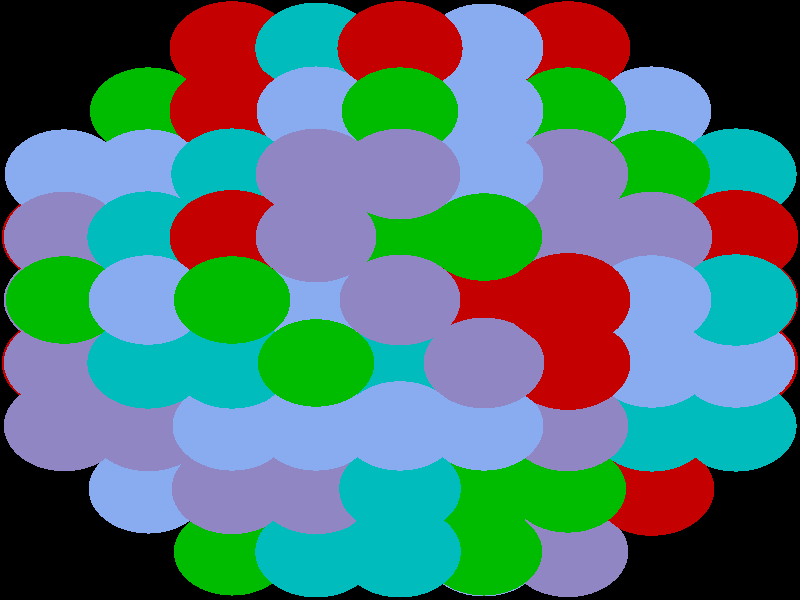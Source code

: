 #include "colors.inc"
#include "finish.inc"

global_settings {assumed_gamma 1 max_trace_level 6}
background {color Grey transmit 1.0}
camera {orthographic
  right -18.68*x up 18.68*y
  direction 1.00*z
  location <0,0,50.00> look_at <0,0,0>}


light_source {<  2.00,   3.00,  40.00> color White
  area_light <0.70, 0, 0>, <0, 0.70, 0>, 3, 3
  adaptive 1 jitter}
// no fog
#declare simple = finish {phong 0.7}
#declare pale = finish {ambient 0.5 diffuse 0.85 roughness 0.001 specular 0.200 }
#declare intermediate = finish {ambient 0.3 diffuse 0.6 specular 0.1 roughness 0.04}
#declare vmd = finish {ambient 0.0 diffuse 0.65 phong 0.1 phong_size 40.0 specular 0.5 }
#declare jmol = finish {ambient 0.2 diffuse 0.6 specular 1 roughness 0.001 metallic}
#declare ase2 = finish {ambient 0.05 brilliance 3 diffuse 0.6 metallic specular 0.7 roughness 0.04 reflection 0.15}
#declare ase3 = finish {ambient 0.15 brilliance 2 diffuse 0.6 metallic specular 1.0 roughness 0.001 reflection 0.0}
#declare glass = finish {ambient 0.05 diffuse 0.3 specular 1.0 roughness 0.001}
#declare glass2 = finish {ambient 0.01 diffuse 0.3 specular 1.0 reflection 0.25 roughness 0.001}
#declare Rcell = 0.100;
#declare Rbond = 0.100;

#macro atom(LOC, R, COL, TRANS, FIN)
  sphere{LOC, R texture{pigment{color COL transmit TRANS} finish{FIN}}}
#end
#macro constrain(LOC, R, COL, TRANS FIN)
union{torus{R, Rcell rotate 45*z texture{pigment{color COL transmit TRANS} finish{FIN}}}
     torus{R, Rcell rotate -45*z texture{pigment{color COL transmit TRANS} finish{FIN}}}
     translate LOC}
#end

// no cell vertices
atom(< -5.88,  -5.88,  -7.84>, 1.39, rgbt <0.25, 0.41, 0.88, 0.00>, 0.0, ase3) // #0
atom(< -7.84,  -1.96,  -9.80>, 1.46, rgbt <0.55, 0.00, 0.00, 0.00>, 0.0, ase3) // #1
atom(< -5.88,  -3.92,  -9.80>, 1.42, rgbt <0.00, 0.50, 0.50, 0.00>, 0.0, ase3) // #2
atom(< -5.88,  -1.96, -11.76>, 1.36, rgbt <0.00, 0.50, 0.00, 0.00>, 0.0, ase3) // #3
atom(< -7.84,  -3.92,  -7.84>, 1.41, rgbt <0.28, 0.24, 0.55, 0.00>, 0.0, ase3) // #4
atom(< -7.84,  -1.96,  -5.88>, 1.41, rgbt <0.28, 0.24, 0.55, 0.00>, 0.0, ase3) // #5
atom(< -5.88,  -3.92,  -5.88>, 1.41, rgbt <0.28, 0.24, 0.55, 0.00>, 0.0, ase3) // #6
atom(< -5.88,  -1.96,  -7.84>, 1.46, rgbt <0.55, 0.00, 0.00, 0.00>, 0.0, ase3) // #7
atom(< -5.88,  -1.96,  -3.92>, 1.42, rgbt <0.00, 0.50, 0.50, 0.00>, 0.0, ase3) // #8
atom(< -5.88,   0.00, -13.72>, 1.42, rgbt <0.00, 0.50, 0.50, 0.00>, 0.0, ase3) // #9
atom(< -7.84,   0.00, -11.76>, 1.41, rgbt <0.28, 0.24, 0.55, 0.00>, 0.0, ase3) // #10
atom(< -7.84,   1.96,  -9.80>, 1.46, rgbt <0.55, 0.00, 0.00, 0.00>, 0.0, ase3) // #11
atom(< -5.88,   0.00,  -9.80>, 1.46, rgbt <0.55, 0.00, 0.00, 0.00>, 0.0, ase3) // #12
atom(< -5.88,   1.96, -11.76>, 1.39, rgbt <0.25, 0.41, 0.88, 0.00>, 0.0, ase3) // #13
atom(< -7.84,   0.00,  -7.84>, 1.41, rgbt <0.28, 0.24, 0.55, 0.00>, 0.0, ase3) // #14
atom(< -7.84,   1.96,  -5.88>, 1.41, rgbt <0.28, 0.24, 0.55, 0.00>, 0.0, ase3) // #15
atom(< -5.88,   0.00,  -5.88>, 1.39, rgbt <0.25, 0.41, 0.88, 0.00>, 0.0, ase3) // #16
atom(< -5.88,   1.96,  -7.84>, 1.36, rgbt <0.00, 0.50, 0.00, 0.00>, 0.0, ase3) // #17
atom(< -7.84,   0.00,  -3.92>, 1.36, rgbt <0.00, 0.50, 0.00, 0.00>, 0.0, ase3) // #18
atom(< -5.88,   0.00,  -1.96>, 1.39, rgbt <0.25, 0.41, 0.88, 0.00>, 0.0, ase3) // #19
atom(< -5.88,   1.96,  -3.92>, 1.42, rgbt <0.00, 0.50, 0.50, 0.00>, 0.0, ase3) // #20
atom(< -5.88,   3.92,  -9.80>, 1.41, rgbt <0.28, 0.24, 0.55, 0.00>, 0.0, ase3) // #21
atom(< -7.84,   3.92,  -7.84>, 1.39, rgbt <0.25, 0.41, 0.88, 0.00>, 0.0, ase3) // #22
atom(< -5.88,   3.92,  -5.88>, 1.39, rgbt <0.25, 0.41, 0.88, 0.00>, 0.0, ase3) // #23
atom(< -5.88,   5.88,  -7.84>, 1.36, rgbt <0.00, 0.50, 0.00, 0.00>, 0.0, ase3) // #24
atom(< -3.92,  -5.88,  -9.80>, 1.42, rgbt <0.00, 0.50, 0.50, 0.00>, 0.0, ase3) // #25
atom(< -1.96,  -7.84,  -9.80>, 1.41, rgbt <0.28, 0.24, 0.55, 0.00>, 0.0, ase3) // #26
atom(< -1.96,  -5.88, -11.76>, 1.36, rgbt <0.00, 0.50, 0.00, 0.00>, 0.0, ase3) // #27
atom(< -3.92,  -7.84,  -7.84>, 1.36, rgbt <0.00, 0.50, 0.00, 0.00>, 0.0, ase3) // #28
atom(< -3.92,  -5.88,  -5.88>, 1.41, rgbt <0.28, 0.24, 0.55, 0.00>, 0.0, ase3) // #29
atom(< -1.96,  -7.84,  -5.88>, 1.42, rgbt <0.00, 0.50, 0.50, 0.00>, 0.0, ase3) // #30
atom(< -1.96,  -5.88,  -7.84>, 1.41, rgbt <0.28, 0.24, 0.55, 0.00>, 0.0, ase3) // #31
atom(< -1.96,  -5.88,  -3.92>, 1.41, rgbt <0.28, 0.24, 0.55, 0.00>, 0.0, ase3) // #32
atom(< -3.92,  -1.96, -13.72>, 1.46, rgbt <0.55, 0.00, 0.00, 0.00>, 0.0, ase3) // #33
atom(< -1.96,  -3.92, -13.72>, 1.46, rgbt <0.55, 0.00, 0.00, 0.00>, 0.0, ase3) // #34
atom(< -1.96,  -1.96, -15.68>, 1.46, rgbt <0.55, 0.00, 0.00, 0.00>, 0.0, ase3) // #35
atom(< -3.92,  -3.92, -11.76>, 1.39, rgbt <0.25, 0.41, 0.88, 0.00>, 0.0, ase3) // #36
atom(< -3.92,  -1.96,  -9.80>, 1.41, rgbt <0.28, 0.24, 0.55, 0.00>, 0.0, ase3) // #37
atom(< -1.96,  -3.92,  -9.80>, 1.42, rgbt <0.00, 0.50, 0.50, 0.00>, 0.0, ase3) // #38
atom(< -1.96,  -1.96, -11.76>, 1.36, rgbt <0.00, 0.50, 0.00, 0.00>, 0.0, ase3) // #39
atom(< -3.92,  -3.92,  -7.84>, 1.41, rgbt <0.28, 0.24, 0.55, 0.00>, 0.0, ase3) // #40
atom(< -3.92,  -1.96,  -5.88>, 1.36, rgbt <0.00, 0.50, 0.00, 0.00>, 0.0, ase3) // #41
atom(< -1.96,  -3.92,  -5.88>, 1.41, rgbt <0.28, 0.24, 0.55, 0.00>, 0.0, ase3) // #42
atom(< -1.96,  -1.96,  -7.84>, 1.46, rgbt <0.55, 0.00, 0.00, 0.00>, 0.0, ase3) // #43
atom(< -3.92,  -3.92,  -3.92>, 1.39, rgbt <0.25, 0.41, 0.88, 0.00>, 0.0, ase3) // #44
atom(< -3.92,  -1.96,  -1.96>, 1.42, rgbt <0.00, 0.50, 0.50, 0.00>, 0.0, ase3) // #45
atom(< -1.96,  -3.92,  -1.96>, 1.39, rgbt <0.25, 0.41, 0.88, 0.00>, 0.0, ase3) // #46
atom(< -1.96,  -1.96,  -3.92>, 1.36, rgbt <0.00, 0.50, 0.00, 0.00>, 0.0, ase3) // #47
atom(< -1.96,  -1.96,   0.00>, 1.36, rgbt <0.00, 0.50, 0.00, 0.00>, 0.0, ase3) // #48
atom(< -3.92,   0.00, -15.68>, 1.41, rgbt <0.28, 0.24, 0.55, 0.00>, 0.0, ase3) // #49
atom(< -3.92,   1.96, -13.72>, 1.46, rgbt <0.55, 0.00, 0.00, 0.00>, 0.0, ase3) // #50
atom(< -1.96,   0.00, -13.72>, 1.42, rgbt <0.00, 0.50, 0.50, 0.00>, 0.0, ase3) // #51
atom(< -1.96,   1.96, -15.68>, 1.46, rgbt <0.55, 0.00, 0.00, 0.00>, 0.0, ase3) // #52
atom(< -3.92,   0.00, -11.76>, 1.46, rgbt <0.55, 0.00, 0.00, 0.00>, 0.0, ase3) // #53
atom(< -3.92,   1.96,  -9.80>, 1.36, rgbt <0.00, 0.50, 0.00, 0.00>, 0.0, ase3) // #54
atom(< -1.96,   0.00,  -9.80>, 1.46, rgbt <0.55, 0.00, 0.00, 0.00>, 0.0, ase3) // #55
atom(< -1.96,   1.96, -11.76>, 1.41, rgbt <0.28, 0.24, 0.55, 0.00>, 0.0, ase3) // #56
atom(< -3.92,   0.00,  -7.84>, 1.41, rgbt <0.28, 0.24, 0.55, 0.00>, 0.0, ase3) // #57
atom(< -3.92,   1.96,  -5.88>, 1.41, rgbt <0.28, 0.24, 0.55, 0.00>, 0.0, ase3) // #58
atom(< -1.96,   0.00,  -5.88>, 1.39, rgbt <0.25, 0.41, 0.88, 0.00>, 0.0, ase3) // #59
atom(< -1.96,   1.96,  -7.84>, 1.39, rgbt <0.25, 0.41, 0.88, 0.00>, 0.0, ase3) // #60
atom(< -3.92,   0.00,  -3.92>, 1.39, rgbt <0.25, 0.41, 0.88, 0.00>, 0.0, ase3) // #61
atom(< -3.92,   1.96,  -1.96>, 1.46, rgbt <0.55, 0.00, 0.00, 0.00>, 0.0, ase3) // #62
atom(< -1.96,   0.00,  -1.96>, 1.39, rgbt <0.25, 0.41, 0.88, 0.00>, 0.0, ase3) // #63
atom(< -1.96,   1.96,  -3.92>, 1.39, rgbt <0.25, 0.41, 0.88, 0.00>, 0.0, ase3) // #64
atom(< -3.92,   0.00,   0.00>, 1.36, rgbt <0.00, 0.50, 0.00, 0.00>, 0.0, ase3) // #65
atom(< -1.96,   1.96,   0.00>, 1.41, rgbt <0.28, 0.24, 0.55, 0.00>, 0.0, ase3) // #66
atom(< -1.96,   3.92, -13.72>, 1.46, rgbt <0.55, 0.00, 0.00, 0.00>, 0.0, ase3) // #67
atom(< -3.92,   3.92, -11.76>, 1.41, rgbt <0.28, 0.24, 0.55, 0.00>, 0.0, ase3) // #68
atom(< -3.92,   5.88,  -9.80>, 1.46, rgbt <0.55, 0.00, 0.00, 0.00>, 0.0, ase3) // #69
atom(< -1.96,   3.92,  -9.80>, 1.42, rgbt <0.00, 0.50, 0.50, 0.00>, 0.0, ase3) // #70
atom(< -1.96,   5.88, -11.76>, 1.41, rgbt <0.28, 0.24, 0.55, 0.00>, 0.0, ase3) // #71
atom(< -3.92,   3.92,  -7.84>, 1.41, rgbt <0.28, 0.24, 0.55, 0.00>, 0.0, ase3) // #72
atom(< -3.92,   5.88,  -5.88>, 1.46, rgbt <0.55, 0.00, 0.00, 0.00>, 0.0, ase3) // #73
atom(< -1.96,   3.92,  -5.88>, 1.42, rgbt <0.00, 0.50, 0.50, 0.00>, 0.0, ase3) // #74
atom(< -1.96,   5.88,  -7.84>, 1.42, rgbt <0.00, 0.50, 0.50, 0.00>, 0.0, ase3) // #75
atom(< -3.92,   3.92,  -3.92>, 1.42, rgbt <0.00, 0.50, 0.50, 0.00>, 0.0, ase3) // #76
atom(< -1.96,   3.92,  -1.96>, 1.41, rgbt <0.28, 0.24, 0.55, 0.00>, 0.0, ase3) // #77
atom(< -1.96,   5.88,  -3.92>, 1.39, rgbt <0.25, 0.41, 0.88, 0.00>, 0.0, ase3) // #78
atom(< -1.96,   7.84,  -9.80>, 1.41, rgbt <0.28, 0.24, 0.55, 0.00>, 0.0, ase3) // #79
atom(< -3.92,   7.84,  -7.84>, 1.46, rgbt <0.55, 0.00, 0.00, 0.00>, 0.0, ase3) // #80
atom(< -1.96,   7.84,  -5.88>, 1.42, rgbt <0.00, 0.50, 0.50, 0.00>, 0.0, ase3) // #81
atom(<  0.00,  -5.88, -13.72>, 1.39, rgbt <0.25, 0.41, 0.88, 0.00>, 0.0, ase3) // #82
atom(<  0.00,  -7.84, -11.76>, 1.41, rgbt <0.28, 0.24, 0.55, 0.00>, 0.0, ase3) // #83
atom(<  0.00,  -5.88,  -9.80>, 1.39, rgbt <0.25, 0.41, 0.88, 0.00>, 0.0, ase3) // #84
atom(<  1.96,  -7.84,  -9.80>, 1.39, rgbt <0.25, 0.41, 0.88, 0.00>, 0.0, ase3) // #85
atom(<  1.96,  -5.88, -11.76>, 1.42, rgbt <0.00, 0.50, 0.50, 0.00>, 0.0, ase3) // #86
atom(<  0.00,  -7.84,  -7.84>, 1.42, rgbt <0.00, 0.50, 0.50, 0.00>, 0.0, ase3) // #87
atom(<  0.00,  -5.88,  -5.88>, 1.46, rgbt <0.55, 0.00, 0.00, 0.00>, 0.0, ase3) // #88
atom(<  1.96,  -7.84,  -5.88>, 1.36, rgbt <0.00, 0.50, 0.00, 0.00>, 0.0, ase3) // #89
atom(<  1.96,  -5.88,  -7.84>, 1.41, rgbt <0.28, 0.24, 0.55, 0.00>, 0.0, ase3) // #90
atom(<  0.00,  -7.84,  -3.92>, 1.42, rgbt <0.00, 0.50, 0.50, 0.00>, 0.0, ase3) // #91
atom(<  0.00,  -5.88,  -1.96>, 1.42, rgbt <0.00, 0.50, 0.50, 0.00>, 0.0, ase3) // #92
atom(<  1.96,  -5.88,  -3.92>, 1.36, rgbt <0.00, 0.50, 0.00, 0.00>, 0.0, ase3) // #93
atom(<  0.00,  -3.92, -15.68>, 1.42, rgbt <0.00, 0.50, 0.50, 0.00>, 0.0, ase3) // #94
atom(<  0.00,  -1.96, -13.72>, 1.36, rgbt <0.00, 0.50, 0.00, 0.00>, 0.0, ase3) // #95
atom(<  1.96,  -3.92, -13.72>, 1.36, rgbt <0.00, 0.50, 0.00, 0.00>, 0.0, ase3) // #96
atom(<  1.96,  -1.96, -15.68>, 1.36, rgbt <0.00, 0.50, 0.00, 0.00>, 0.0, ase3) // #97
atom(<  0.00,  -3.92, -11.76>, 1.41, rgbt <0.28, 0.24, 0.55, 0.00>, 0.0, ase3) // #98
atom(<  0.00,  -1.96,  -9.80>, 1.41, rgbt <0.28, 0.24, 0.55, 0.00>, 0.0, ase3) // #99
atom(<  1.96,  -3.92,  -9.80>, 1.41, rgbt <0.28, 0.24, 0.55, 0.00>, 0.0, ase3) // #100
atom(<  1.96,  -1.96, -11.76>, 1.42, rgbt <0.00, 0.50, 0.50, 0.00>, 0.0, ase3) // #101
atom(<  0.00,  -3.92,  -7.84>, 1.39, rgbt <0.25, 0.41, 0.88, 0.00>, 0.0, ase3) // #102
atom(<  0.00,  -1.96,  -5.88>, 1.36, rgbt <0.00, 0.50, 0.00, 0.00>, 0.0, ase3) // #103
atom(<  1.96,  -3.92,  -5.88>, 1.46, rgbt <0.55, 0.00, 0.00, 0.00>, 0.0, ase3) // #104
atom(<  1.96,  -1.96,  -7.84>, 1.39, rgbt <0.25, 0.41, 0.88, 0.00>, 0.0, ase3) // #105
atom(<  0.00,  -3.92,  -3.92>, 1.36, rgbt <0.00, 0.50, 0.00, 0.00>, 0.0, ase3) // #106
atom(<  0.00,  -1.96,  -1.96>, 1.42, rgbt <0.00, 0.50, 0.50, 0.00>, 0.0, ase3) // #107
atom(<  1.96,  -3.92,  -1.96>, 1.39, rgbt <0.25, 0.41, 0.88, 0.00>, 0.0, ase3) // #108
atom(<  1.96,  -1.96,  -3.92>, 1.41, rgbt <0.28, 0.24, 0.55, 0.00>, 0.0, ase3) // #109
atom(<  0.00,  -3.92,   0.00>, 1.39, rgbt <0.25, 0.41, 0.88, 0.00>, 0.0, ase3) // #110
atom(<  1.96,  -1.96,   0.00>, 1.41, rgbt <0.28, 0.24, 0.55, 0.00>, 0.0, ase3) // #111
atom(<  0.00,   0.00, -15.68>, 1.46, rgbt <0.55, 0.00, 0.00, 0.00>, 0.0, ase3) // #112
atom(<  0.00,   1.96, -13.72>, 1.46, rgbt <0.55, 0.00, 0.00, 0.00>, 0.0, ase3) // #113
atom(<  1.96,   0.00, -13.72>, 1.42, rgbt <0.00, 0.50, 0.50, 0.00>, 0.0, ase3) // #114
atom(<  1.96,   1.96, -15.68>, 1.46, rgbt <0.55, 0.00, 0.00, 0.00>, 0.0, ase3) // #115
atom(<  0.00,   0.00, -11.76>, 1.46, rgbt <0.55, 0.00, 0.00, 0.00>, 0.0, ase3) // #116
atom(<  0.00,   1.96,  -9.80>, 1.41, rgbt <0.28, 0.24, 0.55, 0.00>, 0.0, ase3) // #117
atom(<  1.96,   0.00,  -9.80>, 1.46, rgbt <0.55, 0.00, 0.00, 0.00>, 0.0, ase3) // #118
atom(<  1.96,   1.96, -11.76>, 1.36, rgbt <0.00, 0.50, 0.00, 0.00>, 0.0, ase3) // #119
atom(<  0.00,   0.00,  -7.84>, 1.46, rgbt <0.55, 0.00, 0.00, 0.00>, 0.0, ase3) // #120
atom(<  0.00,   1.96,  -5.88>, 1.46, rgbt <0.55, 0.00, 0.00, 0.00>, 0.0, ase3) // #121
atom(<  1.96,   0.00,  -5.88>, 1.39, rgbt <0.25, 0.41, 0.88, 0.00>, 0.0, ase3) // #122
atom(<  1.96,   1.96,  -7.84>, 1.41, rgbt <0.28, 0.24, 0.55, 0.00>, 0.0, ase3) // #123
atom(<  0.00,   0.00,  -3.92>, 1.39, rgbt <0.25, 0.41, 0.88, 0.00>, 0.0, ase3) // #124
atom(<  0.00,   1.96,  -1.96>, 1.36, rgbt <0.00, 0.50, 0.00, 0.00>, 0.0, ase3) // #125
atom(<  1.96,   0.00,  -1.96>, 1.46, rgbt <0.55, 0.00, 0.00, 0.00>, 0.0, ase3) // #126
atom(<  1.96,   1.96,  -3.92>, 1.46, rgbt <0.55, 0.00, 0.00, 0.00>, 0.0, ase3) // #127
atom(<  0.00,   0.00,   0.00>, 1.41, rgbt <0.28, 0.24, 0.55, 0.00>, 0.0, ase3) // #128
atom(<  1.96,   1.96,   0.00>, 1.36, rgbt <0.00, 0.50, 0.00, 0.00>, 0.0, ase3) // #129
atom(<  0.00,   3.92, -15.68>, 1.36, rgbt <0.00, 0.50, 0.00, 0.00>, 0.0, ase3) // #130
atom(<  0.00,   5.88, -13.72>, 1.39, rgbt <0.25, 0.41, 0.88, 0.00>, 0.0, ase3) // #131
atom(<  1.96,   3.92, -13.72>, 1.41, rgbt <0.28, 0.24, 0.55, 0.00>, 0.0, ase3) // #132
atom(<  0.00,   3.92, -11.76>, 1.39, rgbt <0.25, 0.41, 0.88, 0.00>, 0.0, ase3) // #133
atom(<  0.00,   5.88,  -9.80>, 1.46, rgbt <0.55, 0.00, 0.00, 0.00>, 0.0, ase3) // #134
atom(<  1.96,   3.92,  -9.80>, 1.39, rgbt <0.25, 0.41, 0.88, 0.00>, 0.0, ase3) // #135
atom(<  1.96,   5.88, -11.76>, 1.36, rgbt <0.00, 0.50, 0.00, 0.00>, 0.0, ase3) // #136
atom(<  0.00,   3.92,  -7.84>, 1.42, rgbt <0.00, 0.50, 0.50, 0.00>, 0.0, ase3) // #137
atom(<  0.00,   5.88,  -5.88>, 1.39, rgbt <0.25, 0.41, 0.88, 0.00>, 0.0, ase3) // #138
atom(<  1.96,   3.92,  -5.88>, 1.46, rgbt <0.55, 0.00, 0.00, 0.00>, 0.0, ase3) // #139
atom(<  1.96,   5.88,  -7.84>, 1.46, rgbt <0.55, 0.00, 0.00, 0.00>, 0.0, ase3) // #140
atom(<  0.00,   3.92,  -3.92>, 1.39, rgbt <0.25, 0.41, 0.88, 0.00>, 0.0, ase3) // #141
atom(<  0.00,   5.88,  -1.96>, 1.36, rgbt <0.00, 0.50, 0.00, 0.00>, 0.0, ase3) // #142
atom(<  1.96,   3.92,  -1.96>, 1.39, rgbt <0.25, 0.41, 0.88, 0.00>, 0.0, ase3) // #143
atom(<  1.96,   5.88,  -3.92>, 1.39, rgbt <0.25, 0.41, 0.88, 0.00>, 0.0, ase3) // #144
atom(<  0.00,   3.92,   0.00>, 1.41, rgbt <0.28, 0.24, 0.55, 0.00>, 0.0, ase3) // #145
atom(<  0.00,   7.84, -11.76>, 1.42, rgbt <0.00, 0.50, 0.50, 0.00>, 0.0, ase3) // #146
atom(<  1.96,   7.84,  -9.80>, 1.36, rgbt <0.00, 0.50, 0.00, 0.00>, 0.0, ase3) // #147
atom(<  0.00,   7.84,  -7.84>, 1.41, rgbt <0.28, 0.24, 0.55, 0.00>, 0.0, ase3) // #148
atom(<  1.96,   7.84,  -5.88>, 1.39, rgbt <0.25, 0.41, 0.88, 0.00>, 0.0, ase3) // #149
atom(<  0.00,   7.84,  -3.92>, 1.46, rgbt <0.55, 0.00, 0.00, 0.00>, 0.0, ase3) // #150
atom(<  3.92,  -5.88,  -9.80>, 1.39, rgbt <0.25, 0.41, 0.88, 0.00>, 0.0, ase3) // #151
atom(<  3.92,  -7.84,  -7.84>, 1.41, rgbt <0.28, 0.24, 0.55, 0.00>, 0.0, ase3) // #152
atom(<  3.92,  -5.88,  -5.88>, 1.36, rgbt <0.00, 0.50, 0.00, 0.00>, 0.0, ase3) // #153
atom(<  5.88,  -5.88,  -7.84>, 1.46, rgbt <0.55, 0.00, 0.00, 0.00>, 0.0, ase3) // #154
atom(<  3.92,  -1.96, -13.72>, 1.39, rgbt <0.25, 0.41, 0.88, 0.00>, 0.0, ase3) // #155
atom(<  3.92,  -3.92, -11.76>, 1.42, rgbt <0.00, 0.50, 0.50, 0.00>, 0.0, ase3) // #156
atom(<  3.92,  -1.96,  -9.80>, 1.42, rgbt <0.00, 0.50, 0.50, 0.00>, 0.0, ase3) // #157
atom(<  5.88,  -3.92,  -9.80>, 1.39, rgbt <0.25, 0.41, 0.88, 0.00>, 0.0, ase3) // #158
atom(<  5.88,  -1.96, -11.76>, 1.42, rgbt <0.00, 0.50, 0.50, 0.00>, 0.0, ase3) // #159
atom(<  3.92,  -3.92,  -7.84>, 1.39, rgbt <0.25, 0.41, 0.88, 0.00>, 0.0, ase3) // #160
atom(<  3.92,  -1.96,  -5.88>, 1.42, rgbt <0.00, 0.50, 0.50, 0.00>, 0.0, ase3) // #161
atom(<  5.88,  -3.92,  -5.88>, 1.42, rgbt <0.00, 0.50, 0.50, 0.00>, 0.0, ase3) // #162
atom(<  5.88,  -1.96,  -7.84>, 1.36, rgbt <0.00, 0.50, 0.00, 0.00>, 0.0, ase3) // #163
atom(<  3.92,  -3.92,  -3.92>, 1.41, rgbt <0.28, 0.24, 0.55, 0.00>, 0.0, ase3) // #164
atom(<  3.92,  -1.96,  -1.96>, 1.46, rgbt <0.55, 0.00, 0.00, 0.00>, 0.0, ase3) // #165
atom(<  5.88,  -1.96,  -3.92>, 1.39, rgbt <0.25, 0.41, 0.88, 0.00>, 0.0, ase3) // #166
atom(<  3.92,   0.00, -15.68>, 1.41, rgbt <0.28, 0.24, 0.55, 0.00>, 0.0, ase3) // #167
atom(<  3.92,   1.96, -13.72>, 1.41, rgbt <0.28, 0.24, 0.55, 0.00>, 0.0, ase3) // #168
atom(<  5.88,   0.00, -13.72>, 1.36, rgbt <0.00, 0.50, 0.00, 0.00>, 0.0, ase3) // #169
atom(<  3.92,   0.00, -11.76>, 1.42, rgbt <0.00, 0.50, 0.50, 0.00>, 0.0, ase3) // #170
atom(<  3.92,   1.96,  -9.80>, 1.41, rgbt <0.28, 0.24, 0.55, 0.00>, 0.0, ase3) // #171
atom(<  5.88,   0.00,  -9.80>, 1.36, rgbt <0.00, 0.50, 0.00, 0.00>, 0.0, ase3) // #172
atom(<  5.88,   1.96, -11.76>, 1.39, rgbt <0.25, 0.41, 0.88, 0.00>, 0.0, ase3) // #173
atom(<  3.92,   0.00,  -7.84>, 1.42, rgbt <0.00, 0.50, 0.50, 0.00>, 0.0, ase3) // #174
atom(<  3.92,   1.96,  -5.88>, 1.41, rgbt <0.28, 0.24, 0.55, 0.00>, 0.0, ase3) // #175
atom(<  5.88,   0.00,  -5.88>, 1.42, rgbt <0.00, 0.50, 0.50, 0.00>, 0.0, ase3) // #176
atom(<  5.88,   1.96,  -7.84>, 1.39, rgbt <0.25, 0.41, 0.88, 0.00>, 0.0, ase3) // #177
atom(<  3.92,   0.00,  -3.92>, 1.46, rgbt <0.55, 0.00, 0.00, 0.00>, 0.0, ase3) // #178
atom(<  3.92,   1.96,  -1.96>, 1.41, rgbt <0.28, 0.24, 0.55, 0.00>, 0.0, ase3) // #179
atom(<  5.88,   0.00,  -1.96>, 1.39, rgbt <0.25, 0.41, 0.88, 0.00>, 0.0, ase3) // #180
atom(<  5.88,   1.96,  -3.92>, 1.41, rgbt <0.28, 0.24, 0.55, 0.00>, 0.0, ase3) // #181
atom(<  3.92,   0.00,   0.00>, 1.46, rgbt <0.55, 0.00, 0.00, 0.00>, 0.0, ase3) // #182
atom(<  3.92,   3.92, -11.76>, 1.46, rgbt <0.55, 0.00, 0.00, 0.00>, 0.0, ase3) // #183
atom(<  3.92,   5.88,  -9.80>, 1.39, rgbt <0.25, 0.41, 0.88, 0.00>, 0.0, ase3) // #184
atom(<  5.88,   3.92,  -9.80>, 1.42, rgbt <0.00, 0.50, 0.50, 0.00>, 0.0, ase3) // #185
atom(<  3.92,   3.92,  -7.84>, 1.46, rgbt <0.55, 0.00, 0.00, 0.00>, 0.0, ase3) // #186
atom(<  3.92,   5.88,  -5.88>, 1.36, rgbt <0.00, 0.50, 0.00, 0.00>, 0.0, ase3) // #187
atom(<  5.88,   3.92,  -5.88>, 1.36, rgbt <0.00, 0.50, 0.00, 0.00>, 0.0, ase3) // #188
atom(<  5.88,   5.88,  -7.84>, 1.39, rgbt <0.25, 0.41, 0.88, 0.00>, 0.0, ase3) // #189
atom(<  3.92,   3.92,  -3.92>, 1.41, rgbt <0.28, 0.24, 0.55, 0.00>, 0.0, ase3) // #190
atom(<  3.92,   7.84,  -7.84>, 1.46, rgbt <0.55, 0.00, 0.00, 0.00>, 0.0, ase3) // #191
atom(<  7.84,  -1.96,  -9.80>, 1.46, rgbt <0.55, 0.00, 0.00, 0.00>, 0.0, ase3) // #192
atom(<  7.84,  -3.92,  -7.84>, 1.42, rgbt <0.00, 0.50, 0.50, 0.00>, 0.0, ase3) // #193
atom(<  7.84,  -1.96,  -5.88>, 1.39, rgbt <0.25, 0.41, 0.88, 0.00>, 0.0, ase3) // #194
atom(<  7.84,   0.00, -11.76>, 1.39, rgbt <0.25, 0.41, 0.88, 0.00>, 0.0, ase3) // #195
atom(<  7.84,   1.96,  -9.80>, 1.42, rgbt <0.00, 0.50, 0.50, 0.00>, 0.0, ase3) // #196
atom(<  7.84,   0.00,  -7.84>, 1.46, rgbt <0.55, 0.00, 0.00, 0.00>, 0.0, ase3) // #197
atom(<  7.84,   1.96,  -5.88>, 1.46, rgbt <0.55, 0.00, 0.00, 0.00>, 0.0, ase3) // #198
atom(<  7.84,   0.00,  -3.92>, 1.42, rgbt <0.00, 0.50, 0.50, 0.00>, 0.0, ase3) // #199
atom(<  7.84,   3.92,  -7.84>, 1.42, rgbt <0.00, 0.50, 0.50, 0.00>, 0.0, ase3) // #200

// no constraints
